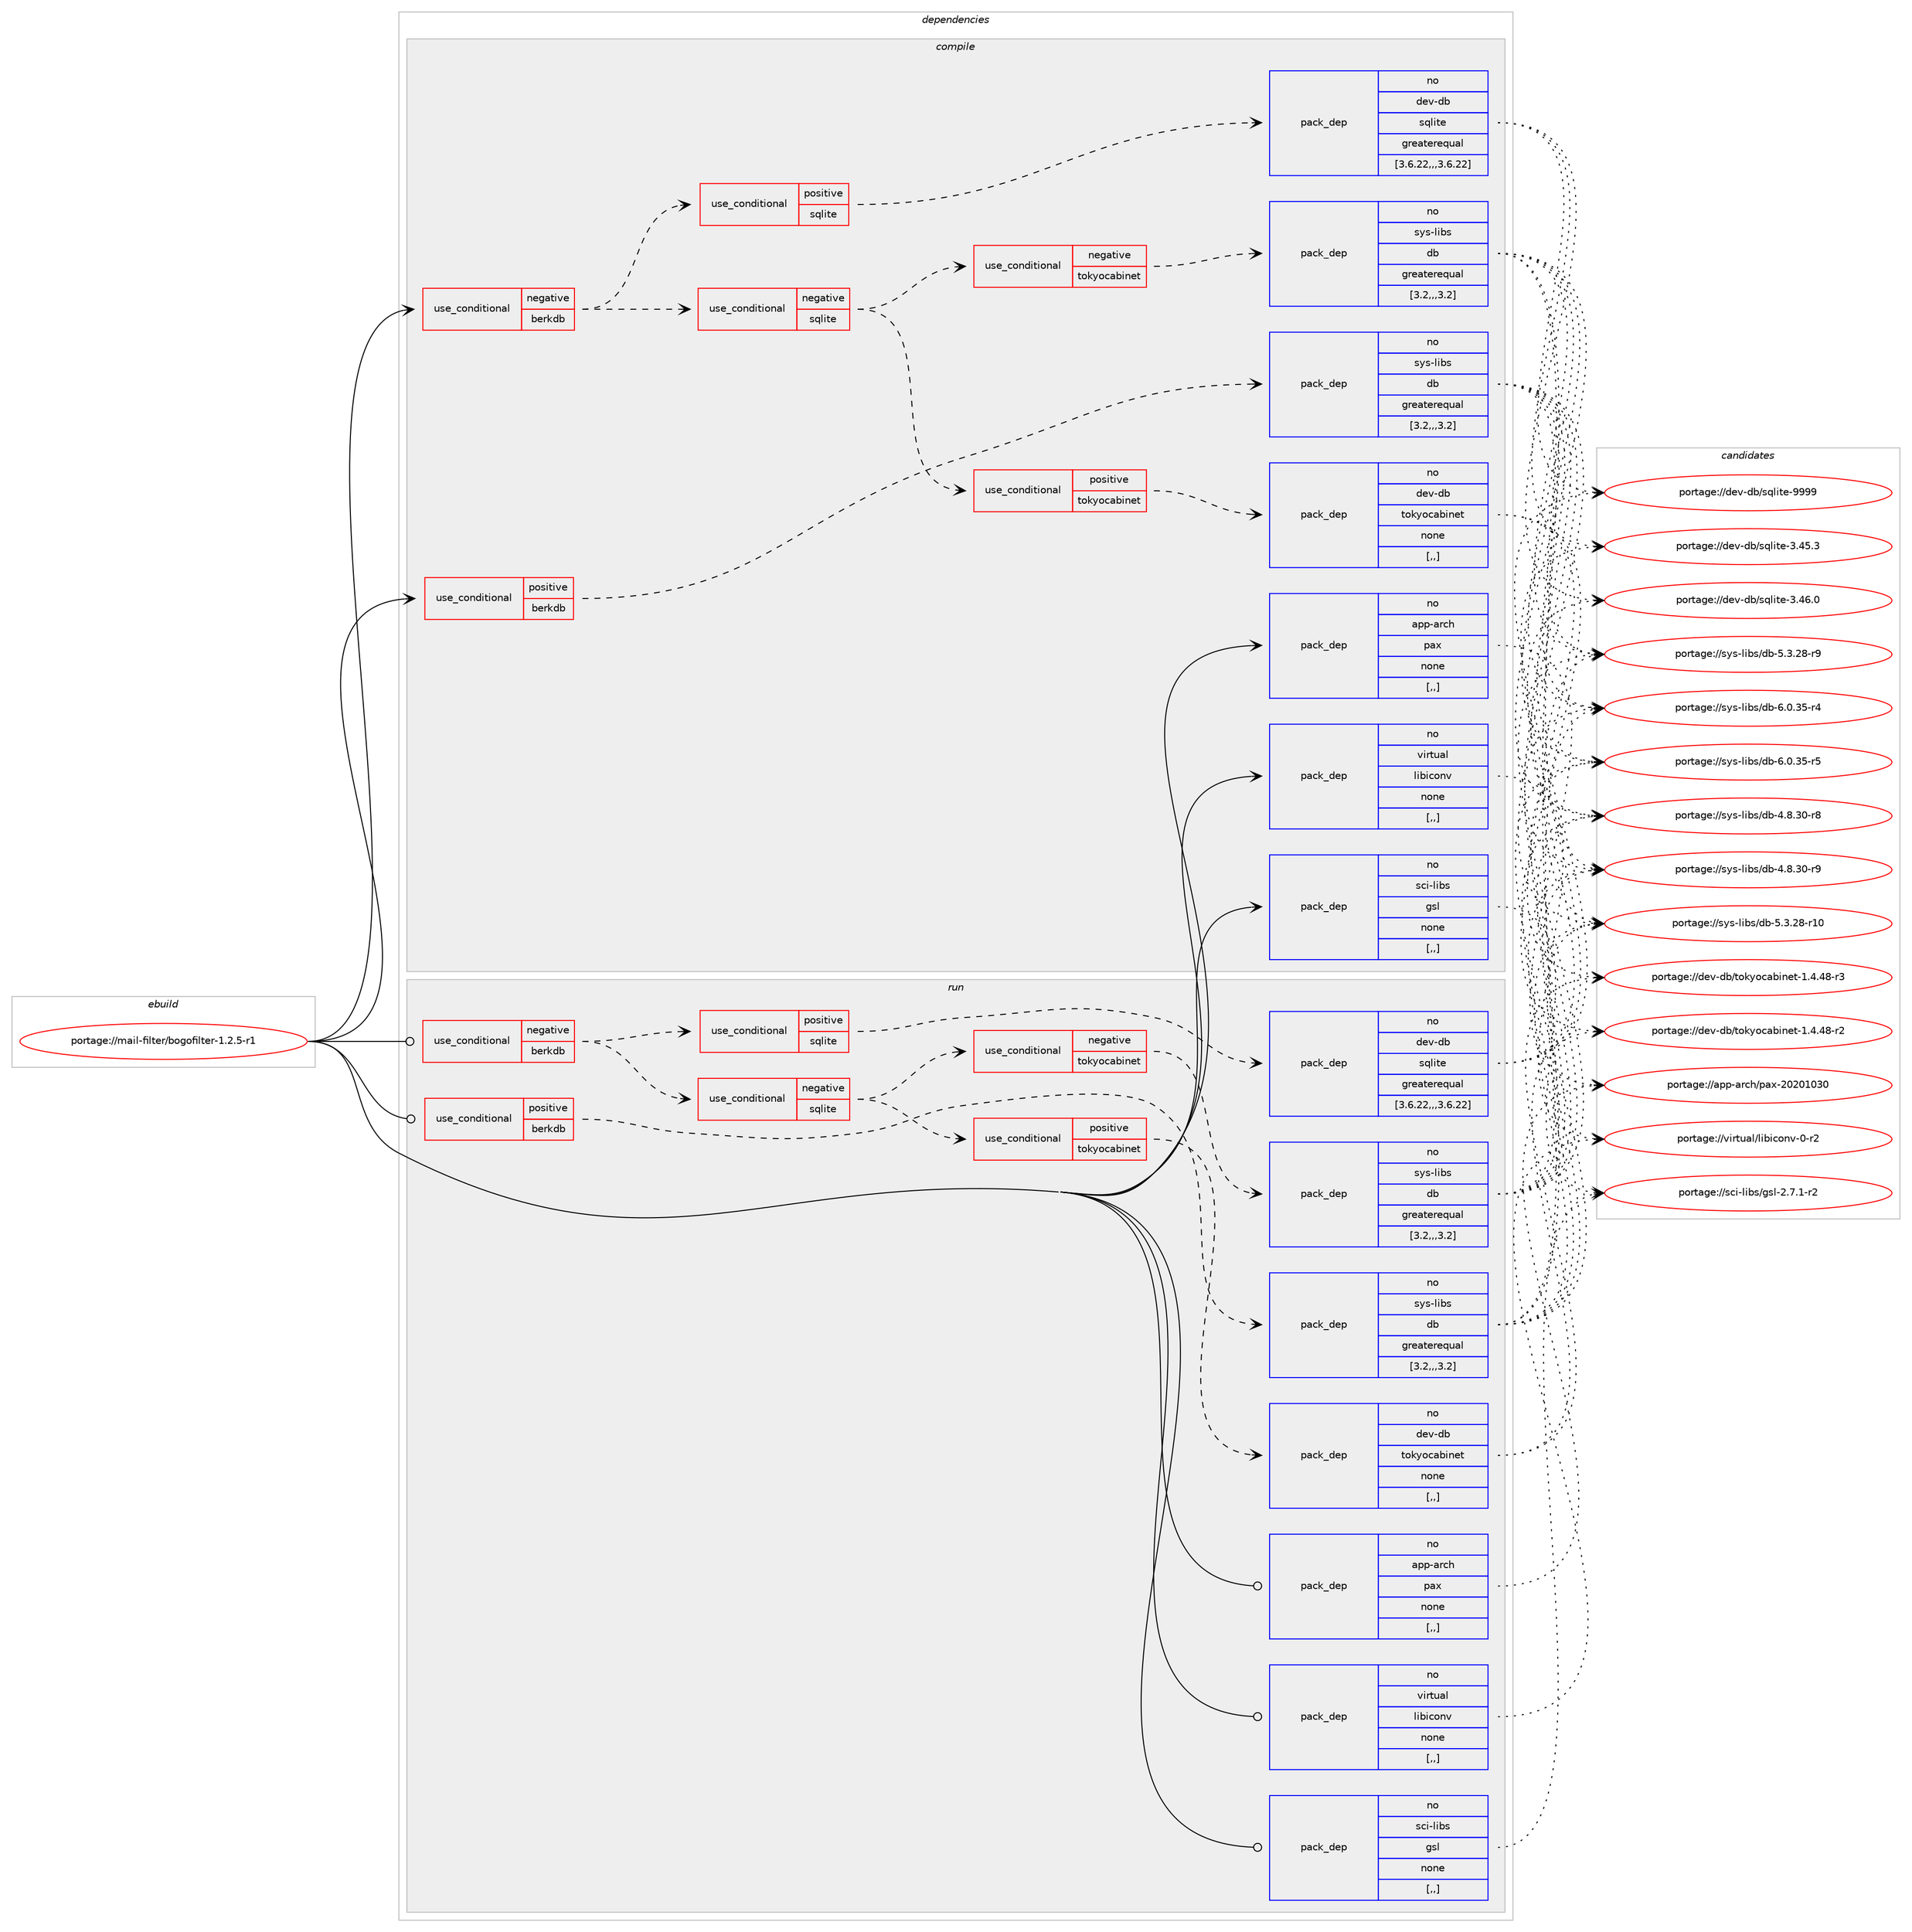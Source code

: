 digraph prolog {

# *************
# Graph options
# *************

newrank=true;
concentrate=true;
compound=true;
graph [rankdir=LR,fontname=Helvetica,fontsize=10,ranksep=1.5];#, ranksep=2.5, nodesep=0.2];
edge  [arrowhead=vee];
node  [fontname=Helvetica,fontsize=10];

# **********
# The ebuild
# **********

subgraph cluster_leftcol {
color=gray;
rank=same;
label=<<i>ebuild</i>>;
id [label="portage://mail-filter/bogofilter-1.2.5-r1", color=red, width=4, href="../mail-filter/bogofilter-1.2.5-r1.svg"];
}

# ****************
# The dependencies
# ****************

subgraph cluster_midcol {
color=gray;
label=<<i>dependencies</i>>;
subgraph cluster_compile {
fillcolor="#eeeeee";
style=filled;
label=<<i>compile</i>>;
subgraph cond68408 {
dependency272119 [label=<<TABLE BORDER="0" CELLBORDER="1" CELLSPACING="0" CELLPADDING="4"><TR><TD ROWSPAN="3" CELLPADDING="10">use_conditional</TD></TR><TR><TD>negative</TD></TR><TR><TD>berkdb</TD></TR></TABLE>>, shape=none, color=red];
subgraph cond68409 {
dependency272120 [label=<<TABLE BORDER="0" CELLBORDER="1" CELLSPACING="0" CELLPADDING="4"><TR><TD ROWSPAN="3" CELLPADDING="10">use_conditional</TD></TR><TR><TD>positive</TD></TR><TR><TD>sqlite</TD></TR></TABLE>>, shape=none, color=red];
subgraph pack201492 {
dependency272121 [label=<<TABLE BORDER="0" CELLBORDER="1" CELLSPACING="0" CELLPADDING="4" WIDTH="220"><TR><TD ROWSPAN="6" CELLPADDING="30">pack_dep</TD></TR><TR><TD WIDTH="110">no</TD></TR><TR><TD>dev-db</TD></TR><TR><TD>sqlite</TD></TR><TR><TD>greaterequal</TD></TR><TR><TD>[3.6.22,,,3.6.22]</TD></TR></TABLE>>, shape=none, color=blue];
}
dependency272120:e -> dependency272121:w [weight=20,style="dashed",arrowhead="vee"];
}
dependency272119:e -> dependency272120:w [weight=20,style="dashed",arrowhead="vee"];
subgraph cond68410 {
dependency272122 [label=<<TABLE BORDER="0" CELLBORDER="1" CELLSPACING="0" CELLPADDING="4"><TR><TD ROWSPAN="3" CELLPADDING="10">use_conditional</TD></TR><TR><TD>negative</TD></TR><TR><TD>sqlite</TD></TR></TABLE>>, shape=none, color=red];
subgraph cond68411 {
dependency272123 [label=<<TABLE BORDER="0" CELLBORDER="1" CELLSPACING="0" CELLPADDING="4"><TR><TD ROWSPAN="3" CELLPADDING="10">use_conditional</TD></TR><TR><TD>positive</TD></TR><TR><TD>tokyocabinet</TD></TR></TABLE>>, shape=none, color=red];
subgraph pack201493 {
dependency272124 [label=<<TABLE BORDER="0" CELLBORDER="1" CELLSPACING="0" CELLPADDING="4" WIDTH="220"><TR><TD ROWSPAN="6" CELLPADDING="30">pack_dep</TD></TR><TR><TD WIDTH="110">no</TD></TR><TR><TD>dev-db</TD></TR><TR><TD>tokyocabinet</TD></TR><TR><TD>none</TD></TR><TR><TD>[,,]</TD></TR></TABLE>>, shape=none, color=blue];
}
dependency272123:e -> dependency272124:w [weight=20,style="dashed",arrowhead="vee"];
}
dependency272122:e -> dependency272123:w [weight=20,style="dashed",arrowhead="vee"];
subgraph cond68412 {
dependency272125 [label=<<TABLE BORDER="0" CELLBORDER="1" CELLSPACING="0" CELLPADDING="4"><TR><TD ROWSPAN="3" CELLPADDING="10">use_conditional</TD></TR><TR><TD>negative</TD></TR><TR><TD>tokyocabinet</TD></TR></TABLE>>, shape=none, color=red];
subgraph pack201494 {
dependency272126 [label=<<TABLE BORDER="0" CELLBORDER="1" CELLSPACING="0" CELLPADDING="4" WIDTH="220"><TR><TD ROWSPAN="6" CELLPADDING="30">pack_dep</TD></TR><TR><TD WIDTH="110">no</TD></TR><TR><TD>sys-libs</TD></TR><TR><TD>db</TD></TR><TR><TD>greaterequal</TD></TR><TR><TD>[3.2,,,3.2]</TD></TR></TABLE>>, shape=none, color=blue];
}
dependency272125:e -> dependency272126:w [weight=20,style="dashed",arrowhead="vee"];
}
dependency272122:e -> dependency272125:w [weight=20,style="dashed",arrowhead="vee"];
}
dependency272119:e -> dependency272122:w [weight=20,style="dashed",arrowhead="vee"];
}
id:e -> dependency272119:w [weight=20,style="solid",arrowhead="vee"];
subgraph cond68413 {
dependency272127 [label=<<TABLE BORDER="0" CELLBORDER="1" CELLSPACING="0" CELLPADDING="4"><TR><TD ROWSPAN="3" CELLPADDING="10">use_conditional</TD></TR><TR><TD>positive</TD></TR><TR><TD>berkdb</TD></TR></TABLE>>, shape=none, color=red];
subgraph pack201495 {
dependency272128 [label=<<TABLE BORDER="0" CELLBORDER="1" CELLSPACING="0" CELLPADDING="4" WIDTH="220"><TR><TD ROWSPAN="6" CELLPADDING="30">pack_dep</TD></TR><TR><TD WIDTH="110">no</TD></TR><TR><TD>sys-libs</TD></TR><TR><TD>db</TD></TR><TR><TD>greaterequal</TD></TR><TR><TD>[3.2,,,3.2]</TD></TR></TABLE>>, shape=none, color=blue];
}
dependency272127:e -> dependency272128:w [weight=20,style="dashed",arrowhead="vee"];
}
id:e -> dependency272127:w [weight=20,style="solid",arrowhead="vee"];
subgraph pack201496 {
dependency272129 [label=<<TABLE BORDER="0" CELLBORDER="1" CELLSPACING="0" CELLPADDING="4" WIDTH="220"><TR><TD ROWSPAN="6" CELLPADDING="30">pack_dep</TD></TR><TR><TD WIDTH="110">no</TD></TR><TR><TD>app-arch</TD></TR><TR><TD>pax</TD></TR><TR><TD>none</TD></TR><TR><TD>[,,]</TD></TR></TABLE>>, shape=none, color=blue];
}
id:e -> dependency272129:w [weight=20,style="solid",arrowhead="vee"];
subgraph pack201497 {
dependency272130 [label=<<TABLE BORDER="0" CELLBORDER="1" CELLSPACING="0" CELLPADDING="4" WIDTH="220"><TR><TD ROWSPAN="6" CELLPADDING="30">pack_dep</TD></TR><TR><TD WIDTH="110">no</TD></TR><TR><TD>sci-libs</TD></TR><TR><TD>gsl</TD></TR><TR><TD>none</TD></TR><TR><TD>[,,]</TD></TR></TABLE>>, shape=none, color=blue];
}
id:e -> dependency272130:w [weight=20,style="solid",arrowhead="vee"];
subgraph pack201498 {
dependency272131 [label=<<TABLE BORDER="0" CELLBORDER="1" CELLSPACING="0" CELLPADDING="4" WIDTH="220"><TR><TD ROWSPAN="6" CELLPADDING="30">pack_dep</TD></TR><TR><TD WIDTH="110">no</TD></TR><TR><TD>virtual</TD></TR><TR><TD>libiconv</TD></TR><TR><TD>none</TD></TR><TR><TD>[,,]</TD></TR></TABLE>>, shape=none, color=blue];
}
id:e -> dependency272131:w [weight=20,style="solid",arrowhead="vee"];
}
subgraph cluster_compileandrun {
fillcolor="#eeeeee";
style=filled;
label=<<i>compile and run</i>>;
}
subgraph cluster_run {
fillcolor="#eeeeee";
style=filled;
label=<<i>run</i>>;
subgraph cond68414 {
dependency272132 [label=<<TABLE BORDER="0" CELLBORDER="1" CELLSPACING="0" CELLPADDING="4"><TR><TD ROWSPAN="3" CELLPADDING="10">use_conditional</TD></TR><TR><TD>negative</TD></TR><TR><TD>berkdb</TD></TR></TABLE>>, shape=none, color=red];
subgraph cond68415 {
dependency272133 [label=<<TABLE BORDER="0" CELLBORDER="1" CELLSPACING="0" CELLPADDING="4"><TR><TD ROWSPAN="3" CELLPADDING="10">use_conditional</TD></TR><TR><TD>positive</TD></TR><TR><TD>sqlite</TD></TR></TABLE>>, shape=none, color=red];
subgraph pack201499 {
dependency272134 [label=<<TABLE BORDER="0" CELLBORDER="1" CELLSPACING="0" CELLPADDING="4" WIDTH="220"><TR><TD ROWSPAN="6" CELLPADDING="30">pack_dep</TD></TR><TR><TD WIDTH="110">no</TD></TR><TR><TD>dev-db</TD></TR><TR><TD>sqlite</TD></TR><TR><TD>greaterequal</TD></TR><TR><TD>[3.6.22,,,3.6.22]</TD></TR></TABLE>>, shape=none, color=blue];
}
dependency272133:e -> dependency272134:w [weight=20,style="dashed",arrowhead="vee"];
}
dependency272132:e -> dependency272133:w [weight=20,style="dashed",arrowhead="vee"];
subgraph cond68416 {
dependency272135 [label=<<TABLE BORDER="0" CELLBORDER="1" CELLSPACING="0" CELLPADDING="4"><TR><TD ROWSPAN="3" CELLPADDING="10">use_conditional</TD></TR><TR><TD>negative</TD></TR><TR><TD>sqlite</TD></TR></TABLE>>, shape=none, color=red];
subgraph cond68417 {
dependency272136 [label=<<TABLE BORDER="0" CELLBORDER="1" CELLSPACING="0" CELLPADDING="4"><TR><TD ROWSPAN="3" CELLPADDING="10">use_conditional</TD></TR><TR><TD>positive</TD></TR><TR><TD>tokyocabinet</TD></TR></TABLE>>, shape=none, color=red];
subgraph pack201500 {
dependency272137 [label=<<TABLE BORDER="0" CELLBORDER="1" CELLSPACING="0" CELLPADDING="4" WIDTH="220"><TR><TD ROWSPAN="6" CELLPADDING="30">pack_dep</TD></TR><TR><TD WIDTH="110">no</TD></TR><TR><TD>dev-db</TD></TR><TR><TD>tokyocabinet</TD></TR><TR><TD>none</TD></TR><TR><TD>[,,]</TD></TR></TABLE>>, shape=none, color=blue];
}
dependency272136:e -> dependency272137:w [weight=20,style="dashed",arrowhead="vee"];
}
dependency272135:e -> dependency272136:w [weight=20,style="dashed",arrowhead="vee"];
subgraph cond68418 {
dependency272138 [label=<<TABLE BORDER="0" CELLBORDER="1" CELLSPACING="0" CELLPADDING="4"><TR><TD ROWSPAN="3" CELLPADDING="10">use_conditional</TD></TR><TR><TD>negative</TD></TR><TR><TD>tokyocabinet</TD></TR></TABLE>>, shape=none, color=red];
subgraph pack201501 {
dependency272139 [label=<<TABLE BORDER="0" CELLBORDER="1" CELLSPACING="0" CELLPADDING="4" WIDTH="220"><TR><TD ROWSPAN="6" CELLPADDING="30">pack_dep</TD></TR><TR><TD WIDTH="110">no</TD></TR><TR><TD>sys-libs</TD></TR><TR><TD>db</TD></TR><TR><TD>greaterequal</TD></TR><TR><TD>[3.2,,,3.2]</TD></TR></TABLE>>, shape=none, color=blue];
}
dependency272138:e -> dependency272139:w [weight=20,style="dashed",arrowhead="vee"];
}
dependency272135:e -> dependency272138:w [weight=20,style="dashed",arrowhead="vee"];
}
dependency272132:e -> dependency272135:w [weight=20,style="dashed",arrowhead="vee"];
}
id:e -> dependency272132:w [weight=20,style="solid",arrowhead="odot"];
subgraph cond68419 {
dependency272140 [label=<<TABLE BORDER="0" CELLBORDER="1" CELLSPACING="0" CELLPADDING="4"><TR><TD ROWSPAN="3" CELLPADDING="10">use_conditional</TD></TR><TR><TD>positive</TD></TR><TR><TD>berkdb</TD></TR></TABLE>>, shape=none, color=red];
subgraph pack201502 {
dependency272141 [label=<<TABLE BORDER="0" CELLBORDER="1" CELLSPACING="0" CELLPADDING="4" WIDTH="220"><TR><TD ROWSPAN="6" CELLPADDING="30">pack_dep</TD></TR><TR><TD WIDTH="110">no</TD></TR><TR><TD>sys-libs</TD></TR><TR><TD>db</TD></TR><TR><TD>greaterequal</TD></TR><TR><TD>[3.2,,,3.2]</TD></TR></TABLE>>, shape=none, color=blue];
}
dependency272140:e -> dependency272141:w [weight=20,style="dashed",arrowhead="vee"];
}
id:e -> dependency272140:w [weight=20,style="solid",arrowhead="odot"];
subgraph pack201503 {
dependency272142 [label=<<TABLE BORDER="0" CELLBORDER="1" CELLSPACING="0" CELLPADDING="4" WIDTH="220"><TR><TD ROWSPAN="6" CELLPADDING="30">pack_dep</TD></TR><TR><TD WIDTH="110">no</TD></TR><TR><TD>app-arch</TD></TR><TR><TD>pax</TD></TR><TR><TD>none</TD></TR><TR><TD>[,,]</TD></TR></TABLE>>, shape=none, color=blue];
}
id:e -> dependency272142:w [weight=20,style="solid",arrowhead="odot"];
subgraph pack201504 {
dependency272143 [label=<<TABLE BORDER="0" CELLBORDER="1" CELLSPACING="0" CELLPADDING="4" WIDTH="220"><TR><TD ROWSPAN="6" CELLPADDING="30">pack_dep</TD></TR><TR><TD WIDTH="110">no</TD></TR><TR><TD>sci-libs</TD></TR><TR><TD>gsl</TD></TR><TR><TD>none</TD></TR><TR><TD>[,,]</TD></TR></TABLE>>, shape=none, color=blue];
}
id:e -> dependency272143:w [weight=20,style="solid",arrowhead="odot"];
subgraph pack201505 {
dependency272144 [label=<<TABLE BORDER="0" CELLBORDER="1" CELLSPACING="0" CELLPADDING="4" WIDTH="220"><TR><TD ROWSPAN="6" CELLPADDING="30">pack_dep</TD></TR><TR><TD WIDTH="110">no</TD></TR><TR><TD>virtual</TD></TR><TR><TD>libiconv</TD></TR><TR><TD>none</TD></TR><TR><TD>[,,]</TD></TR></TABLE>>, shape=none, color=blue];
}
id:e -> dependency272144:w [weight=20,style="solid",arrowhead="odot"];
}
}

# **************
# The candidates
# **************

subgraph cluster_choices {
rank=same;
color=gray;
label=<<i>candidates</i>>;

subgraph choice201492 {
color=black;
nodesep=1;
choice10010111845100984711511310810511610145514652534651 [label="portage://dev-db/sqlite-3.45.3", color=red, width=4,href="../dev-db/sqlite-3.45.3.svg"];
choice10010111845100984711511310810511610145514652544648 [label="portage://dev-db/sqlite-3.46.0", color=red, width=4,href="../dev-db/sqlite-3.46.0.svg"];
choice1001011184510098471151131081051161014557575757 [label="portage://dev-db/sqlite-9999", color=red, width=4,href="../dev-db/sqlite-9999.svg"];
dependency272121:e -> choice10010111845100984711511310810511610145514652534651:w [style=dotted,weight="100"];
dependency272121:e -> choice10010111845100984711511310810511610145514652544648:w [style=dotted,weight="100"];
dependency272121:e -> choice1001011184510098471151131081051161014557575757:w [style=dotted,weight="100"];
}
subgraph choice201493 {
color=black;
nodesep=1;
choice100101118451009847116111107121111999798105110101116454946524652564511450 [label="portage://dev-db/tokyocabinet-1.4.48-r2", color=red, width=4,href="../dev-db/tokyocabinet-1.4.48-r2.svg"];
choice100101118451009847116111107121111999798105110101116454946524652564511451 [label="portage://dev-db/tokyocabinet-1.4.48-r3", color=red, width=4,href="../dev-db/tokyocabinet-1.4.48-r3.svg"];
dependency272124:e -> choice100101118451009847116111107121111999798105110101116454946524652564511450:w [style=dotted,weight="100"];
dependency272124:e -> choice100101118451009847116111107121111999798105110101116454946524652564511451:w [style=dotted,weight="100"];
}
subgraph choice201494 {
color=black;
nodesep=1;
choice11512111545108105981154710098455246564651484511456 [label="portage://sys-libs/db-4.8.30-r8", color=red, width=4,href="../sys-libs/db-4.8.30-r8.svg"];
choice11512111545108105981154710098455246564651484511457 [label="portage://sys-libs/db-4.8.30-r9", color=red, width=4,href="../sys-libs/db-4.8.30-r9.svg"];
choice1151211154510810598115471009845534651465056451144948 [label="portage://sys-libs/db-5.3.28-r10", color=red, width=4,href="../sys-libs/db-5.3.28-r10.svg"];
choice11512111545108105981154710098455346514650564511457 [label="portage://sys-libs/db-5.3.28-r9", color=red, width=4,href="../sys-libs/db-5.3.28-r9.svg"];
choice11512111545108105981154710098455446484651534511452 [label="portage://sys-libs/db-6.0.35-r4", color=red, width=4,href="../sys-libs/db-6.0.35-r4.svg"];
choice11512111545108105981154710098455446484651534511453 [label="portage://sys-libs/db-6.0.35-r5", color=red, width=4,href="../sys-libs/db-6.0.35-r5.svg"];
dependency272126:e -> choice11512111545108105981154710098455246564651484511456:w [style=dotted,weight="100"];
dependency272126:e -> choice11512111545108105981154710098455246564651484511457:w [style=dotted,weight="100"];
dependency272126:e -> choice1151211154510810598115471009845534651465056451144948:w [style=dotted,weight="100"];
dependency272126:e -> choice11512111545108105981154710098455346514650564511457:w [style=dotted,weight="100"];
dependency272126:e -> choice11512111545108105981154710098455446484651534511452:w [style=dotted,weight="100"];
dependency272126:e -> choice11512111545108105981154710098455446484651534511453:w [style=dotted,weight="100"];
}
subgraph choice201495 {
color=black;
nodesep=1;
choice11512111545108105981154710098455246564651484511456 [label="portage://sys-libs/db-4.8.30-r8", color=red, width=4,href="../sys-libs/db-4.8.30-r8.svg"];
choice11512111545108105981154710098455246564651484511457 [label="portage://sys-libs/db-4.8.30-r9", color=red, width=4,href="../sys-libs/db-4.8.30-r9.svg"];
choice1151211154510810598115471009845534651465056451144948 [label="portage://sys-libs/db-5.3.28-r10", color=red, width=4,href="../sys-libs/db-5.3.28-r10.svg"];
choice11512111545108105981154710098455346514650564511457 [label="portage://sys-libs/db-5.3.28-r9", color=red, width=4,href="../sys-libs/db-5.3.28-r9.svg"];
choice11512111545108105981154710098455446484651534511452 [label="portage://sys-libs/db-6.0.35-r4", color=red, width=4,href="../sys-libs/db-6.0.35-r4.svg"];
choice11512111545108105981154710098455446484651534511453 [label="portage://sys-libs/db-6.0.35-r5", color=red, width=4,href="../sys-libs/db-6.0.35-r5.svg"];
dependency272128:e -> choice11512111545108105981154710098455246564651484511456:w [style=dotted,weight="100"];
dependency272128:e -> choice11512111545108105981154710098455246564651484511457:w [style=dotted,weight="100"];
dependency272128:e -> choice1151211154510810598115471009845534651465056451144948:w [style=dotted,weight="100"];
dependency272128:e -> choice11512111545108105981154710098455346514650564511457:w [style=dotted,weight="100"];
dependency272128:e -> choice11512111545108105981154710098455446484651534511452:w [style=dotted,weight="100"];
dependency272128:e -> choice11512111545108105981154710098455446484651534511453:w [style=dotted,weight="100"];
}
subgraph choice201496 {
color=black;
nodesep=1;
choice971121124597114991044711297120455048504849485148 [label="portage://app-arch/pax-20201030", color=red, width=4,href="../app-arch/pax-20201030.svg"];
dependency272129:e -> choice971121124597114991044711297120455048504849485148:w [style=dotted,weight="100"];
}
subgraph choice201497 {
color=black;
nodesep=1;
choice115991054510810598115471031151084550465546494511450 [label="portage://sci-libs/gsl-2.7.1-r2", color=red, width=4,href="../sci-libs/gsl-2.7.1-r2.svg"];
dependency272130:e -> choice115991054510810598115471031151084550465546494511450:w [style=dotted,weight="100"];
}
subgraph choice201498 {
color=black;
nodesep=1;
choice1181051141161179710847108105981059911111011845484511450 [label="portage://virtual/libiconv-0-r2", color=red, width=4,href="../virtual/libiconv-0-r2.svg"];
dependency272131:e -> choice1181051141161179710847108105981059911111011845484511450:w [style=dotted,weight="100"];
}
subgraph choice201499 {
color=black;
nodesep=1;
choice10010111845100984711511310810511610145514652534651 [label="portage://dev-db/sqlite-3.45.3", color=red, width=4,href="../dev-db/sqlite-3.45.3.svg"];
choice10010111845100984711511310810511610145514652544648 [label="portage://dev-db/sqlite-3.46.0", color=red, width=4,href="../dev-db/sqlite-3.46.0.svg"];
choice1001011184510098471151131081051161014557575757 [label="portage://dev-db/sqlite-9999", color=red, width=4,href="../dev-db/sqlite-9999.svg"];
dependency272134:e -> choice10010111845100984711511310810511610145514652534651:w [style=dotted,weight="100"];
dependency272134:e -> choice10010111845100984711511310810511610145514652544648:w [style=dotted,weight="100"];
dependency272134:e -> choice1001011184510098471151131081051161014557575757:w [style=dotted,weight="100"];
}
subgraph choice201500 {
color=black;
nodesep=1;
choice100101118451009847116111107121111999798105110101116454946524652564511450 [label="portage://dev-db/tokyocabinet-1.4.48-r2", color=red, width=4,href="../dev-db/tokyocabinet-1.4.48-r2.svg"];
choice100101118451009847116111107121111999798105110101116454946524652564511451 [label="portage://dev-db/tokyocabinet-1.4.48-r3", color=red, width=4,href="../dev-db/tokyocabinet-1.4.48-r3.svg"];
dependency272137:e -> choice100101118451009847116111107121111999798105110101116454946524652564511450:w [style=dotted,weight="100"];
dependency272137:e -> choice100101118451009847116111107121111999798105110101116454946524652564511451:w [style=dotted,weight="100"];
}
subgraph choice201501 {
color=black;
nodesep=1;
choice11512111545108105981154710098455246564651484511456 [label="portage://sys-libs/db-4.8.30-r8", color=red, width=4,href="../sys-libs/db-4.8.30-r8.svg"];
choice11512111545108105981154710098455246564651484511457 [label="portage://sys-libs/db-4.8.30-r9", color=red, width=4,href="../sys-libs/db-4.8.30-r9.svg"];
choice1151211154510810598115471009845534651465056451144948 [label="portage://sys-libs/db-5.3.28-r10", color=red, width=4,href="../sys-libs/db-5.3.28-r10.svg"];
choice11512111545108105981154710098455346514650564511457 [label="portage://sys-libs/db-5.3.28-r9", color=red, width=4,href="../sys-libs/db-5.3.28-r9.svg"];
choice11512111545108105981154710098455446484651534511452 [label="portage://sys-libs/db-6.0.35-r4", color=red, width=4,href="../sys-libs/db-6.0.35-r4.svg"];
choice11512111545108105981154710098455446484651534511453 [label="portage://sys-libs/db-6.0.35-r5", color=red, width=4,href="../sys-libs/db-6.0.35-r5.svg"];
dependency272139:e -> choice11512111545108105981154710098455246564651484511456:w [style=dotted,weight="100"];
dependency272139:e -> choice11512111545108105981154710098455246564651484511457:w [style=dotted,weight="100"];
dependency272139:e -> choice1151211154510810598115471009845534651465056451144948:w [style=dotted,weight="100"];
dependency272139:e -> choice11512111545108105981154710098455346514650564511457:w [style=dotted,weight="100"];
dependency272139:e -> choice11512111545108105981154710098455446484651534511452:w [style=dotted,weight="100"];
dependency272139:e -> choice11512111545108105981154710098455446484651534511453:w [style=dotted,weight="100"];
}
subgraph choice201502 {
color=black;
nodesep=1;
choice11512111545108105981154710098455246564651484511456 [label="portage://sys-libs/db-4.8.30-r8", color=red, width=4,href="../sys-libs/db-4.8.30-r8.svg"];
choice11512111545108105981154710098455246564651484511457 [label="portage://sys-libs/db-4.8.30-r9", color=red, width=4,href="../sys-libs/db-4.8.30-r9.svg"];
choice1151211154510810598115471009845534651465056451144948 [label="portage://sys-libs/db-5.3.28-r10", color=red, width=4,href="../sys-libs/db-5.3.28-r10.svg"];
choice11512111545108105981154710098455346514650564511457 [label="portage://sys-libs/db-5.3.28-r9", color=red, width=4,href="../sys-libs/db-5.3.28-r9.svg"];
choice11512111545108105981154710098455446484651534511452 [label="portage://sys-libs/db-6.0.35-r4", color=red, width=4,href="../sys-libs/db-6.0.35-r4.svg"];
choice11512111545108105981154710098455446484651534511453 [label="portage://sys-libs/db-6.0.35-r5", color=red, width=4,href="../sys-libs/db-6.0.35-r5.svg"];
dependency272141:e -> choice11512111545108105981154710098455246564651484511456:w [style=dotted,weight="100"];
dependency272141:e -> choice11512111545108105981154710098455246564651484511457:w [style=dotted,weight="100"];
dependency272141:e -> choice1151211154510810598115471009845534651465056451144948:w [style=dotted,weight="100"];
dependency272141:e -> choice11512111545108105981154710098455346514650564511457:w [style=dotted,weight="100"];
dependency272141:e -> choice11512111545108105981154710098455446484651534511452:w [style=dotted,weight="100"];
dependency272141:e -> choice11512111545108105981154710098455446484651534511453:w [style=dotted,weight="100"];
}
subgraph choice201503 {
color=black;
nodesep=1;
choice971121124597114991044711297120455048504849485148 [label="portage://app-arch/pax-20201030", color=red, width=4,href="../app-arch/pax-20201030.svg"];
dependency272142:e -> choice971121124597114991044711297120455048504849485148:w [style=dotted,weight="100"];
}
subgraph choice201504 {
color=black;
nodesep=1;
choice115991054510810598115471031151084550465546494511450 [label="portage://sci-libs/gsl-2.7.1-r2", color=red, width=4,href="../sci-libs/gsl-2.7.1-r2.svg"];
dependency272143:e -> choice115991054510810598115471031151084550465546494511450:w [style=dotted,weight="100"];
}
subgraph choice201505 {
color=black;
nodesep=1;
choice1181051141161179710847108105981059911111011845484511450 [label="portage://virtual/libiconv-0-r2", color=red, width=4,href="../virtual/libiconv-0-r2.svg"];
dependency272144:e -> choice1181051141161179710847108105981059911111011845484511450:w [style=dotted,weight="100"];
}
}

}
